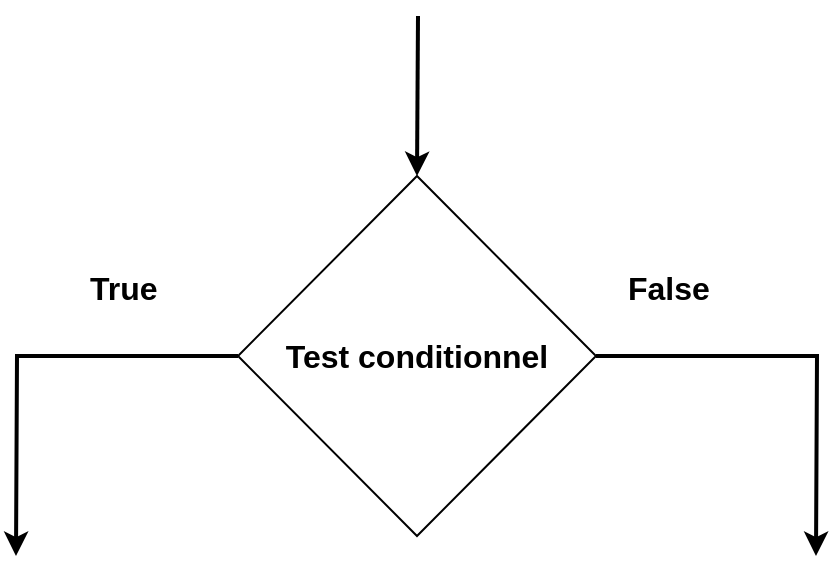 <mxfile version="20.3.0" type="device"><diagram id="ATay2L5hEdgfeYELUu_m" name="Page-1"><mxGraphModel dx="1102" dy="685" grid="1" gridSize="10" guides="1" tooltips="1" connect="1" arrows="1" fold="1" page="1" pageScale="1" pageWidth="827" pageHeight="1169" math="0" shadow="0"><root><mxCell id="0"/><mxCell id="1" parent="0"/><mxCell id="IuygxO7Wzr9NlSlOtxYL-2" style="edgeStyle=orthogonalEdgeStyle;rounded=0;orthogonalLoop=1;jettySize=auto;html=1;exitX=0;exitY=0.5;exitDx=0;exitDy=0;fontSize=16;strokeWidth=2;" edge="1" parent="1" source="IuygxO7Wzr9NlSlOtxYL-1"><mxGeometry relative="1" as="geometry"><mxPoint x="210" y="360" as="targetPoint"/></mxGeometry></mxCell><mxCell id="IuygxO7Wzr9NlSlOtxYL-1" value="&lt;b&gt;&lt;font style=&quot;font-size: 16px;&quot;&gt;Test conditionnel&lt;/font&gt;&lt;/b&gt;" style="rhombus;whiteSpace=wrap;html=1;" vertex="1" parent="1"><mxGeometry x="321" y="170" width="179" height="180" as="geometry"/></mxCell><mxCell id="IuygxO7Wzr9NlSlOtxYL-3" style="edgeStyle=orthogonalEdgeStyle;rounded=0;orthogonalLoop=1;jettySize=auto;html=1;exitX=1;exitY=0.5;exitDx=0;exitDy=0;fontSize=16;strokeWidth=2;" edge="1" parent="1" source="IuygxO7Wzr9NlSlOtxYL-1"><mxGeometry relative="1" as="geometry"><mxPoint x="610" y="360" as="targetPoint"/><mxPoint x="721" y="260" as="sourcePoint"/></mxGeometry></mxCell><mxCell id="IuygxO7Wzr9NlSlOtxYL-4" value="" style="endArrow=classic;html=1;rounded=0;strokeWidth=2;fontSize=16;entryX=0.5;entryY=0;entryDx=0;entryDy=0;" edge="1" parent="1" target="IuygxO7Wzr9NlSlOtxYL-1"><mxGeometry width="50" height="50" relative="1" as="geometry"><mxPoint x="411" y="90" as="sourcePoint"/><mxPoint x="440" y="320" as="targetPoint"/></mxGeometry></mxCell><mxCell id="IuygxO7Wzr9NlSlOtxYL-5" value="True" style="text;strokeColor=none;fillColor=none;align=left;verticalAlign=middle;spacingLeft=4;spacingRight=4;overflow=hidden;points=[[0,0.5],[1,0.5]];portConstraint=eastwest;rotatable=0;fontSize=16;fontStyle=1" vertex="1" parent="1"><mxGeometry x="241" y="210" width="80" height="30" as="geometry"/></mxCell><mxCell id="IuygxO7Wzr9NlSlOtxYL-6" value="False" style="text;strokeColor=none;fillColor=none;align=left;verticalAlign=middle;spacingLeft=4;spacingRight=4;overflow=hidden;points=[[0,0.5],[1,0.5]];portConstraint=eastwest;rotatable=0;fontSize=16;fontStyle=1" vertex="1" parent="1"><mxGeometry x="510" y="210" width="80" height="30" as="geometry"/></mxCell></root></mxGraphModel></diagram></mxfile>
